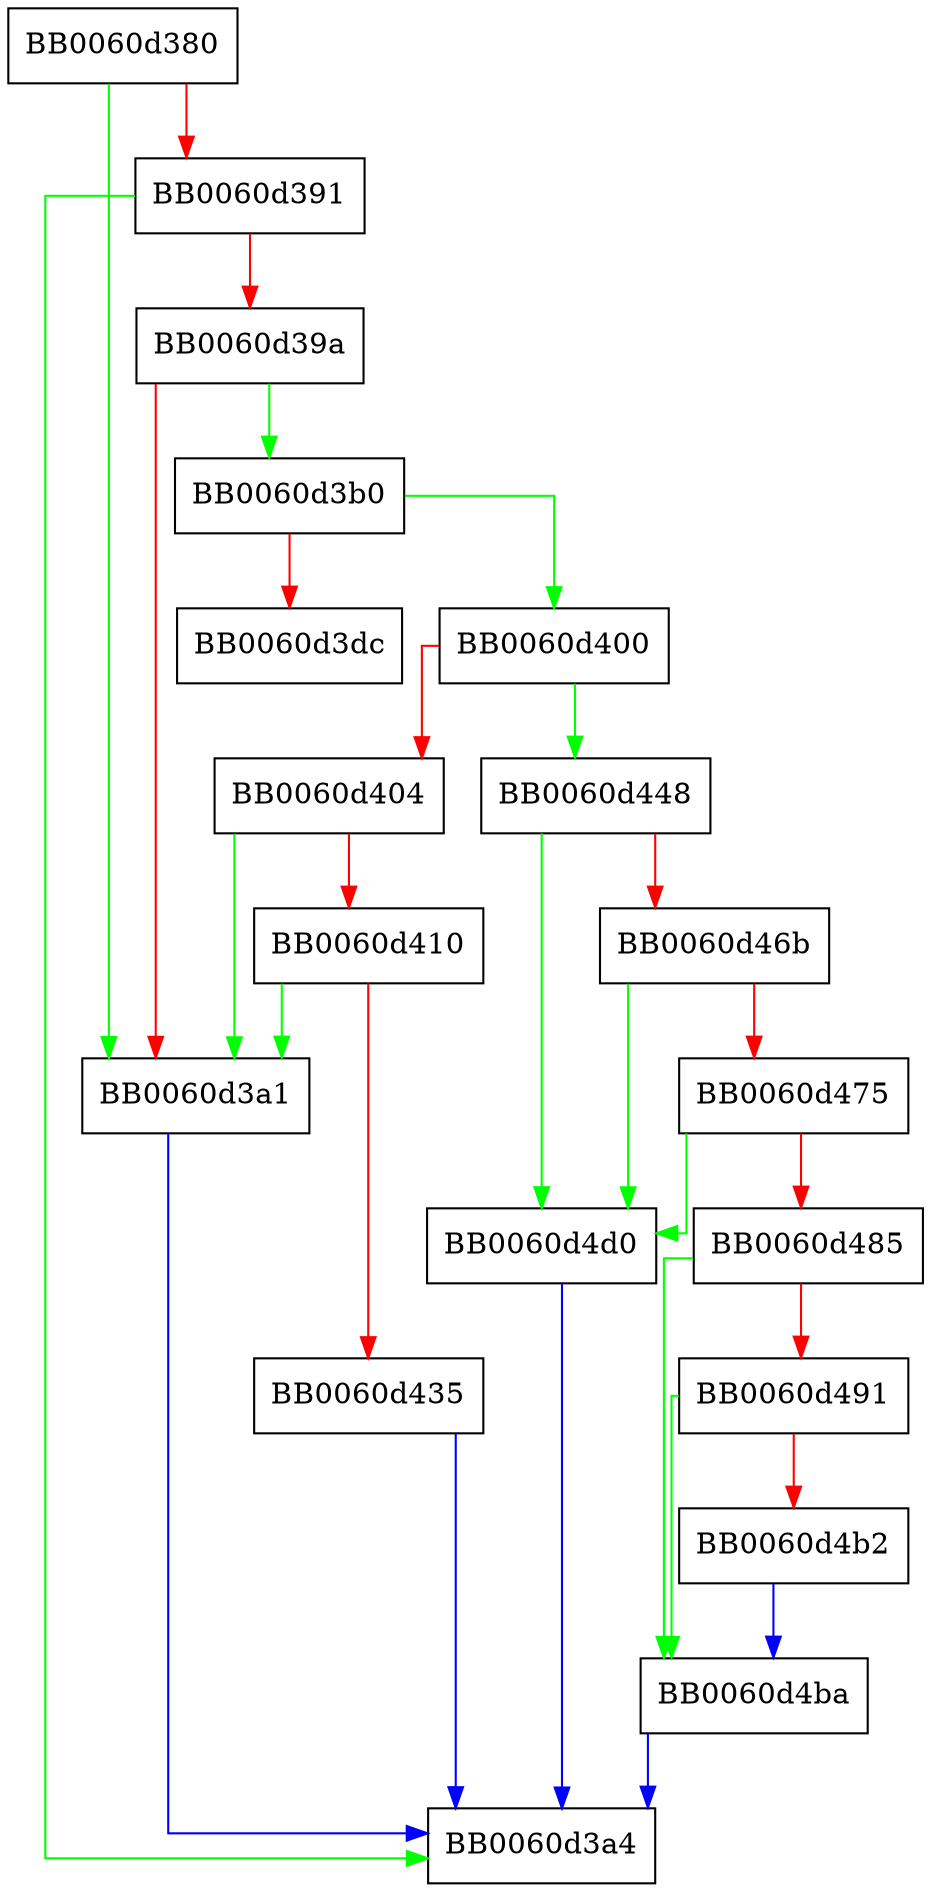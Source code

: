 digraph ossl_obj_obj2nid {
  node [shape="box"];
  graph [splines=ortho];
  BB0060d380 -> BB0060d3a1 [color="green"];
  BB0060d380 -> BB0060d391 [color="red"];
  BB0060d391 -> BB0060d3a4 [color="green"];
  BB0060d391 -> BB0060d39a [color="red"];
  BB0060d39a -> BB0060d3b0 [color="green"];
  BB0060d39a -> BB0060d3a1 [color="red"];
  BB0060d3a1 -> BB0060d3a4 [color="blue"];
  BB0060d3b0 -> BB0060d400 [color="green"];
  BB0060d3b0 -> BB0060d3dc [color="red"];
  BB0060d400 -> BB0060d448 [color="green"];
  BB0060d400 -> BB0060d404 [color="red"];
  BB0060d404 -> BB0060d3a1 [color="green"];
  BB0060d404 -> BB0060d410 [color="red"];
  BB0060d410 -> BB0060d3a1 [color="green"];
  BB0060d410 -> BB0060d435 [color="red"];
  BB0060d435 -> BB0060d3a4 [color="blue"];
  BB0060d448 -> BB0060d4d0 [color="green"];
  BB0060d448 -> BB0060d46b [color="red"];
  BB0060d46b -> BB0060d4d0 [color="green"];
  BB0060d46b -> BB0060d475 [color="red"];
  BB0060d475 -> BB0060d4d0 [color="green"];
  BB0060d475 -> BB0060d485 [color="red"];
  BB0060d485 -> BB0060d4ba [color="green"];
  BB0060d485 -> BB0060d491 [color="red"];
  BB0060d491 -> BB0060d4ba [color="green"];
  BB0060d491 -> BB0060d4b2 [color="red"];
  BB0060d4b2 -> BB0060d4ba [color="blue"];
  BB0060d4ba -> BB0060d3a4 [color="blue"];
  BB0060d4d0 -> BB0060d3a4 [color="blue"];
}
